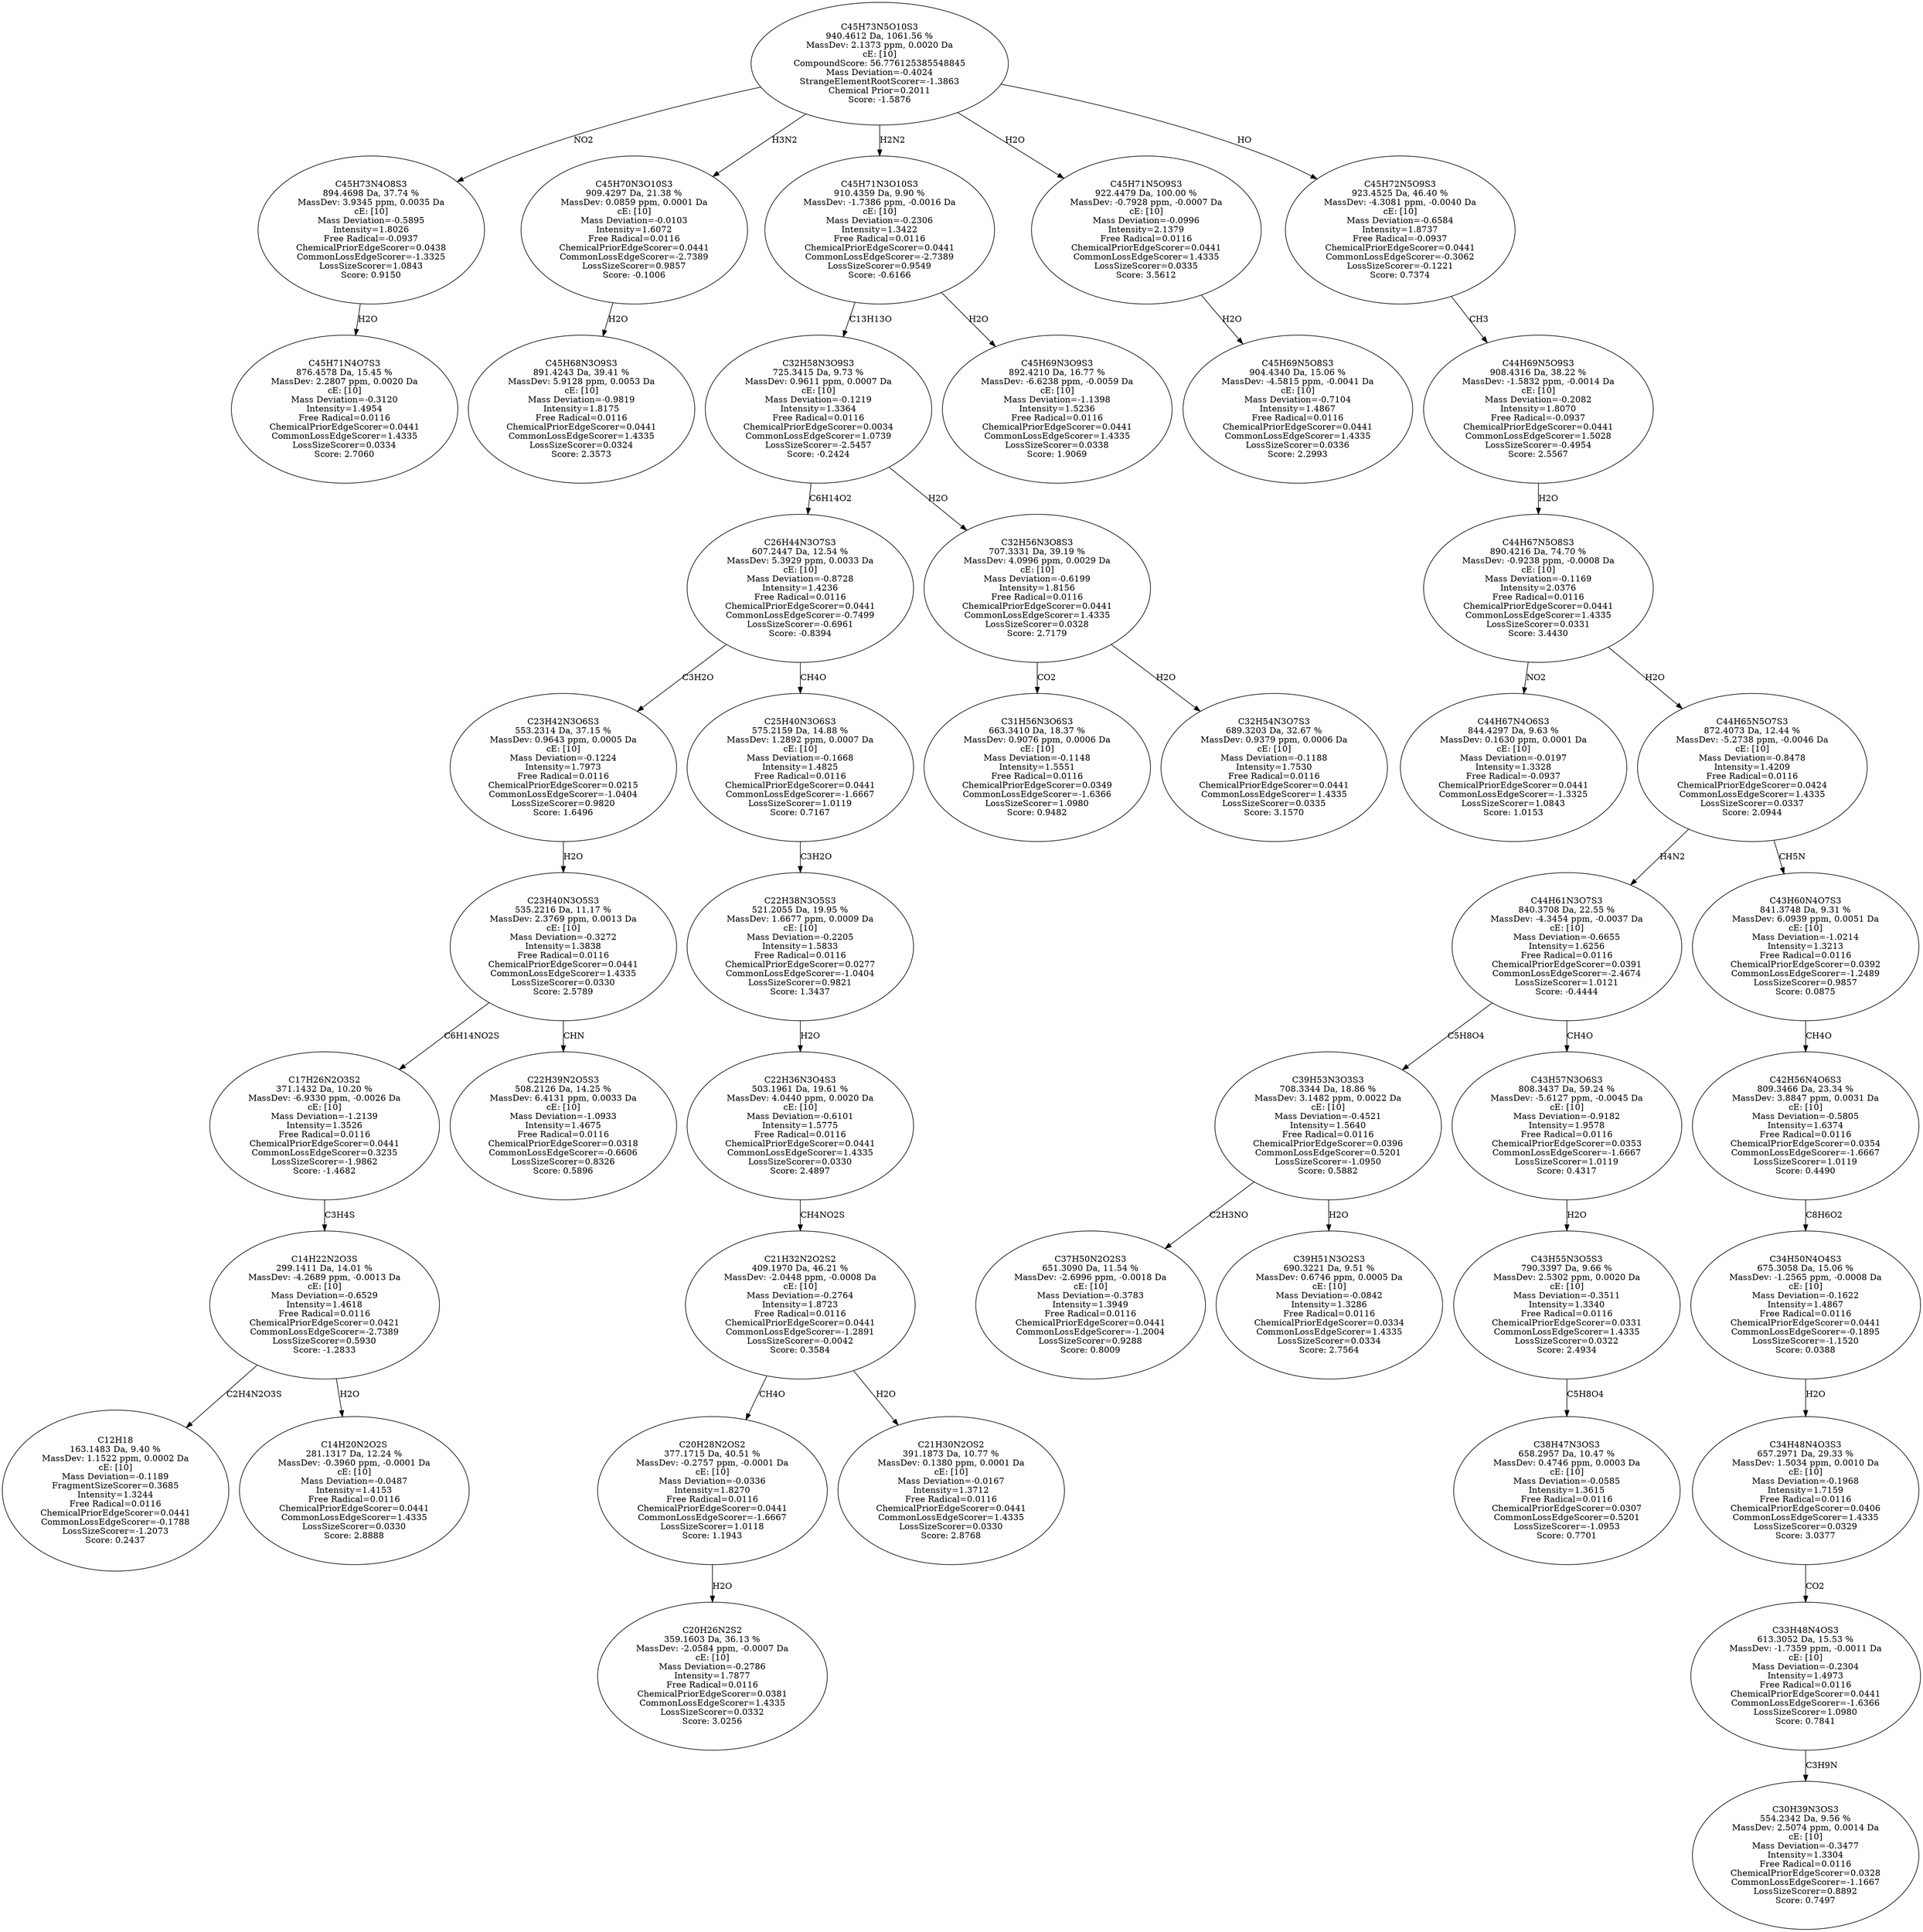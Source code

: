 strict digraph {
v1 [label="C45H71N4O7S3\n876.4578 Da, 15.45 %\nMassDev: 2.2807 ppm, 0.0020 Da\ncE: [10]\nMass Deviation=-0.3120\nIntensity=1.4954\nFree Radical=0.0116\nChemicalPriorEdgeScorer=0.0441\nCommonLossEdgeScorer=1.4335\nLossSizeScorer=0.0334\nScore: 2.7060"];
v2 [label="C45H73N4O8S3\n894.4698 Da, 37.74 %\nMassDev: 3.9345 ppm, 0.0035 Da\ncE: [10]\nMass Deviation=-0.5895\nIntensity=1.8026\nFree Radical=-0.0937\nChemicalPriorEdgeScorer=0.0438\nCommonLossEdgeScorer=-1.3325\nLossSizeScorer=1.0843\nScore: 0.9150"];
v3 [label="C45H68N3O9S3\n891.4243 Da, 39.41 %\nMassDev: 5.9128 ppm, 0.0053 Da\ncE: [10]\nMass Deviation=-0.9819\nIntensity=1.8175\nFree Radical=0.0116\nChemicalPriorEdgeScorer=0.0441\nCommonLossEdgeScorer=1.4335\nLossSizeScorer=0.0324\nScore: 2.3573"];
v4 [label="C45H70N3O10S3\n909.4297 Da, 21.38 %\nMassDev: 0.0859 ppm, 0.0001 Da\ncE: [10]\nMass Deviation=-0.0103\nIntensity=1.6072\nFree Radical=0.0116\nChemicalPriorEdgeScorer=0.0441\nCommonLossEdgeScorer=-2.7389\nLossSizeScorer=0.9857\nScore: -0.1006"];
v5 [label="C12H18\n163.1483 Da, 9.40 %\nMassDev: 1.1522 ppm, 0.0002 Da\ncE: [10]\nMass Deviation=-0.1189\nFragmentSizeScorer=0.3685\nIntensity=1.3244\nFree Radical=0.0116\nChemicalPriorEdgeScorer=0.0441\nCommonLossEdgeScorer=-0.1788\nLossSizeScorer=-1.2073\nScore: 0.2437"];
v6 [label="C14H20N2O2S\n281.1317 Da, 12.24 %\nMassDev: -0.3960 ppm, -0.0001 Da\ncE: [10]\nMass Deviation=-0.0487\nIntensity=1.4153\nFree Radical=0.0116\nChemicalPriorEdgeScorer=0.0441\nCommonLossEdgeScorer=1.4335\nLossSizeScorer=0.0330\nScore: 2.8888"];
v7 [label="C14H22N2O3S\n299.1411 Da, 14.01 %\nMassDev: -4.2689 ppm, -0.0013 Da\ncE: [10]\nMass Deviation=-0.6529\nIntensity=1.4618\nFree Radical=0.0116\nChemicalPriorEdgeScorer=0.0421\nCommonLossEdgeScorer=-2.7389\nLossSizeScorer=0.5930\nScore: -1.2833"];
v8 [label="C17H26N2O3S2\n371.1432 Da, 10.20 %\nMassDev: -6.9330 ppm, -0.0026 Da\ncE: [10]\nMass Deviation=-1.2139\nIntensity=1.3526\nFree Radical=0.0116\nChemicalPriorEdgeScorer=0.0441\nCommonLossEdgeScorer=0.3235\nLossSizeScorer=-1.9862\nScore: -1.4682"];
v9 [label="C22H39N2O5S3\n508.2126 Da, 14.25 %\nMassDev: 6.4131 ppm, 0.0033 Da\ncE: [10]\nMass Deviation=-1.0933\nIntensity=1.4675\nFree Radical=0.0116\nChemicalPriorEdgeScorer=0.0318\nCommonLossEdgeScorer=-0.6606\nLossSizeScorer=0.8326\nScore: 0.5896"];
v10 [label="C23H40N3O5S3\n535.2216 Da, 11.17 %\nMassDev: 2.3769 ppm, 0.0013 Da\ncE: [10]\nMass Deviation=-0.3272\nIntensity=1.3838\nFree Radical=0.0116\nChemicalPriorEdgeScorer=0.0441\nCommonLossEdgeScorer=1.4335\nLossSizeScorer=0.0330\nScore: 2.5789"];
v11 [label="C23H42N3O6S3\n553.2314 Da, 37.15 %\nMassDev: 0.9643 ppm, 0.0005 Da\ncE: [10]\nMass Deviation=-0.1224\nIntensity=1.7973\nFree Radical=0.0116\nChemicalPriorEdgeScorer=0.0215\nCommonLossEdgeScorer=-1.0404\nLossSizeScorer=0.9820\nScore: 1.6496"];
v12 [label="C20H26N2S2\n359.1603 Da, 36.13 %\nMassDev: -2.0584 ppm, -0.0007 Da\ncE: [10]\nMass Deviation=-0.2786\nIntensity=1.7877\nFree Radical=0.0116\nChemicalPriorEdgeScorer=0.0381\nCommonLossEdgeScorer=1.4335\nLossSizeScorer=0.0332\nScore: 3.0256"];
v13 [label="C20H28N2OS2\n377.1715 Da, 40.51 %\nMassDev: -0.2757 ppm, -0.0001 Da\ncE: [10]\nMass Deviation=-0.0336\nIntensity=1.8270\nFree Radical=0.0116\nChemicalPriorEdgeScorer=0.0441\nCommonLossEdgeScorer=-1.6667\nLossSizeScorer=1.0118\nScore: 1.1943"];
v14 [label="C21H30N2OS2\n391.1873 Da, 10.77 %\nMassDev: 0.1380 ppm, 0.0001 Da\ncE: [10]\nMass Deviation=-0.0167\nIntensity=1.3712\nFree Radical=0.0116\nChemicalPriorEdgeScorer=0.0441\nCommonLossEdgeScorer=1.4335\nLossSizeScorer=0.0330\nScore: 2.8768"];
v15 [label="C21H32N2O2S2\n409.1970 Da, 46.21 %\nMassDev: -2.0448 ppm, -0.0008 Da\ncE: [10]\nMass Deviation=-0.2764\nIntensity=1.8723\nFree Radical=0.0116\nChemicalPriorEdgeScorer=0.0441\nCommonLossEdgeScorer=-1.2891\nLossSizeScorer=-0.0042\nScore: 0.3584"];
v16 [label="C22H36N3O4S3\n503.1961 Da, 19.61 %\nMassDev: 4.0440 ppm, 0.0020 Da\ncE: [10]\nMass Deviation=-0.6101\nIntensity=1.5775\nFree Radical=0.0116\nChemicalPriorEdgeScorer=0.0441\nCommonLossEdgeScorer=1.4335\nLossSizeScorer=0.0330\nScore: 2.4897"];
v17 [label="C22H38N3O5S3\n521.2055 Da, 19.95 %\nMassDev: 1.6677 ppm, 0.0009 Da\ncE: [10]\nMass Deviation=-0.2205\nIntensity=1.5833\nFree Radical=0.0116\nChemicalPriorEdgeScorer=0.0277\nCommonLossEdgeScorer=-1.0404\nLossSizeScorer=0.9821\nScore: 1.3437"];
v18 [label="C25H40N3O6S3\n575.2159 Da, 14.88 %\nMassDev: 1.2892 ppm, 0.0007 Da\ncE: [10]\nMass Deviation=-0.1668\nIntensity=1.4825\nFree Radical=0.0116\nChemicalPriorEdgeScorer=0.0441\nCommonLossEdgeScorer=-1.6667\nLossSizeScorer=1.0119\nScore: 0.7167"];
v19 [label="C26H44N3O7S3\n607.2447 Da, 12.54 %\nMassDev: 5.3929 ppm, 0.0033 Da\ncE: [10]\nMass Deviation=-0.8728\nIntensity=1.4236\nFree Radical=0.0116\nChemicalPriorEdgeScorer=0.0441\nCommonLossEdgeScorer=-0.7499\nLossSizeScorer=-0.6961\nScore: -0.8394"];
v20 [label="C31H56N3O6S3\n663.3410 Da, 18.37 %\nMassDev: 0.9076 ppm, 0.0006 Da\ncE: [10]\nMass Deviation=-0.1148\nIntensity=1.5551\nFree Radical=0.0116\nChemicalPriorEdgeScorer=0.0349\nCommonLossEdgeScorer=-1.6366\nLossSizeScorer=1.0980\nScore: 0.9482"];
v21 [label="C32H54N3O7S3\n689.3203 Da, 32.67 %\nMassDev: 0.9379 ppm, 0.0006 Da\ncE: [10]\nMass Deviation=-0.1188\nIntensity=1.7530\nFree Radical=0.0116\nChemicalPriorEdgeScorer=0.0441\nCommonLossEdgeScorer=1.4335\nLossSizeScorer=0.0335\nScore: 3.1570"];
v22 [label="C32H56N3O8S3\n707.3331 Da, 39.19 %\nMassDev: 4.0996 ppm, 0.0029 Da\ncE: [10]\nMass Deviation=-0.6199\nIntensity=1.8156\nFree Radical=0.0116\nChemicalPriorEdgeScorer=0.0441\nCommonLossEdgeScorer=1.4335\nLossSizeScorer=0.0328\nScore: 2.7179"];
v23 [label="C32H58N3O9S3\n725.3415 Da, 9.73 %\nMassDev: 0.9611 ppm, 0.0007 Da\ncE: [10]\nMass Deviation=-0.1219\nIntensity=1.3364\nFree Radical=0.0116\nChemicalPriorEdgeScorer=0.0034\nCommonLossEdgeScorer=1.0739\nLossSizeScorer=-2.5457\nScore: -0.2424"];
v24 [label="C45H69N3O9S3\n892.4210 Da, 16.77 %\nMassDev: -6.6238 ppm, -0.0059 Da\ncE: [10]\nMass Deviation=-1.1398\nIntensity=1.5236\nFree Radical=0.0116\nChemicalPriorEdgeScorer=0.0441\nCommonLossEdgeScorer=1.4335\nLossSizeScorer=0.0338\nScore: 1.9069"];
v25 [label="C45H71N3O10S3\n910.4359 Da, 9.90 %\nMassDev: -1.7386 ppm, -0.0016 Da\ncE: [10]\nMass Deviation=-0.2306\nIntensity=1.3422\nFree Radical=0.0116\nChemicalPriorEdgeScorer=0.0441\nCommonLossEdgeScorer=-2.7389\nLossSizeScorer=0.9549\nScore: -0.6166"];
v26 [label="C45H69N5O8S3\n904.4340 Da, 15.06 %\nMassDev: -4.5815 ppm, -0.0041 Da\ncE: [10]\nMass Deviation=-0.7104\nIntensity=1.4867\nFree Radical=0.0116\nChemicalPriorEdgeScorer=0.0441\nCommonLossEdgeScorer=1.4335\nLossSizeScorer=0.0336\nScore: 2.2993"];
v27 [label="C45H71N5O9S3\n922.4479 Da, 100.00 %\nMassDev: -0.7928 ppm, -0.0007 Da\ncE: [10]\nMass Deviation=-0.0996\nIntensity=2.1379\nFree Radical=0.0116\nChemicalPriorEdgeScorer=0.0441\nCommonLossEdgeScorer=1.4335\nLossSizeScorer=0.0335\nScore: 3.5612"];
v28 [label="C44H67N4O6S3\n844.4297 Da, 9.63 %\nMassDev: 0.1630 ppm, 0.0001 Da\ncE: [10]\nMass Deviation=-0.0197\nIntensity=1.3328\nFree Radical=-0.0937\nChemicalPriorEdgeScorer=0.0441\nCommonLossEdgeScorer=-1.3325\nLossSizeScorer=1.0843\nScore: 1.0153"];
v29 [label="C37H50N2O2S3\n651.3090 Da, 11.54 %\nMassDev: -2.6996 ppm, -0.0018 Da\ncE: [10]\nMass Deviation=-0.3783\nIntensity=1.3949\nFree Radical=0.0116\nChemicalPriorEdgeScorer=0.0441\nCommonLossEdgeScorer=-1.2004\nLossSizeScorer=0.9288\nScore: 0.8009"];
v30 [label="C39H51N3O2S3\n690.3221 Da, 9.51 %\nMassDev: 0.6746 ppm, 0.0005 Da\ncE: [10]\nMass Deviation=-0.0842\nIntensity=1.3286\nFree Radical=0.0116\nChemicalPriorEdgeScorer=0.0334\nCommonLossEdgeScorer=1.4335\nLossSizeScorer=0.0334\nScore: 2.7564"];
v31 [label="C39H53N3O3S3\n708.3344 Da, 18.86 %\nMassDev: 3.1482 ppm, 0.0022 Da\ncE: [10]\nMass Deviation=-0.4521\nIntensity=1.5640\nFree Radical=0.0116\nChemicalPriorEdgeScorer=0.0396\nCommonLossEdgeScorer=0.5201\nLossSizeScorer=-1.0950\nScore: 0.5882"];
v32 [label="C38H47N3OS3\n658.2957 Da, 10.47 %\nMassDev: 0.4746 ppm, 0.0003 Da\ncE: [10]\nMass Deviation=-0.0585\nIntensity=1.3615\nFree Radical=0.0116\nChemicalPriorEdgeScorer=0.0307\nCommonLossEdgeScorer=0.5201\nLossSizeScorer=-1.0953\nScore: 0.7701"];
v33 [label="C43H55N3O5S3\n790.3397 Da, 9.66 %\nMassDev: 2.5302 ppm, 0.0020 Da\ncE: [10]\nMass Deviation=-0.3511\nIntensity=1.3340\nFree Radical=0.0116\nChemicalPriorEdgeScorer=0.0331\nCommonLossEdgeScorer=1.4335\nLossSizeScorer=0.0322\nScore: 2.4934"];
v34 [label="C43H57N3O6S3\n808.3437 Da, 59.24 %\nMassDev: -5.6127 ppm, -0.0045 Da\ncE: [10]\nMass Deviation=-0.9182\nIntensity=1.9578\nFree Radical=0.0116\nChemicalPriorEdgeScorer=0.0353\nCommonLossEdgeScorer=-1.6667\nLossSizeScorer=1.0119\nScore: 0.4317"];
v35 [label="C44H61N3O7S3\n840.3708 Da, 22.55 %\nMassDev: -4.3454 ppm, -0.0037 Da\ncE: [10]\nMass Deviation=-0.6655\nIntensity=1.6256\nFree Radical=0.0116\nChemicalPriorEdgeScorer=0.0391\nCommonLossEdgeScorer=-2.4674\nLossSizeScorer=1.0121\nScore: -0.4444"];
v36 [label="C30H39N3OS3\n554.2342 Da, 9.56 %\nMassDev: 2.5074 ppm, 0.0014 Da\ncE: [10]\nMass Deviation=-0.3477\nIntensity=1.3304\nFree Radical=0.0116\nChemicalPriorEdgeScorer=0.0328\nCommonLossEdgeScorer=-1.1667\nLossSizeScorer=0.8892\nScore: 0.7497"];
v37 [label="C33H48N4OS3\n613.3052 Da, 15.53 %\nMassDev: -1.7359 ppm, -0.0011 Da\ncE: [10]\nMass Deviation=-0.2304\nIntensity=1.4973\nFree Radical=0.0116\nChemicalPriorEdgeScorer=0.0441\nCommonLossEdgeScorer=-1.6366\nLossSizeScorer=1.0980\nScore: 0.7841"];
v38 [label="C34H48N4O3S3\n657.2971 Da, 29.33 %\nMassDev: 1.5034 ppm, 0.0010 Da\ncE: [10]\nMass Deviation=-0.1968\nIntensity=1.7159\nFree Radical=0.0116\nChemicalPriorEdgeScorer=0.0406\nCommonLossEdgeScorer=1.4335\nLossSizeScorer=0.0329\nScore: 3.0377"];
v39 [label="C34H50N4O4S3\n675.3058 Da, 15.06 %\nMassDev: -1.2565 ppm, -0.0008 Da\ncE: [10]\nMass Deviation=-0.1622\nIntensity=1.4867\nFree Radical=0.0116\nChemicalPriorEdgeScorer=0.0441\nCommonLossEdgeScorer=-0.1895\nLossSizeScorer=-1.1520\nScore: 0.0388"];
v40 [label="C42H56N4O6S3\n809.3466 Da, 23.34 %\nMassDev: 3.8847 ppm, 0.0031 Da\ncE: [10]\nMass Deviation=-0.5805\nIntensity=1.6374\nFree Radical=0.0116\nChemicalPriorEdgeScorer=0.0354\nCommonLossEdgeScorer=-1.6667\nLossSizeScorer=1.0119\nScore: 0.4490"];
v41 [label="C43H60N4O7S3\n841.3748 Da, 9.31 %\nMassDev: 6.0939 ppm, 0.0051 Da\ncE: [10]\nMass Deviation=-1.0214\nIntensity=1.3213\nFree Radical=0.0116\nChemicalPriorEdgeScorer=0.0392\nCommonLossEdgeScorer=-1.2489\nLossSizeScorer=0.9857\nScore: 0.0875"];
v42 [label="C44H65N5O7S3\n872.4073 Da, 12.44 %\nMassDev: -5.2738 ppm, -0.0046 Da\ncE: [10]\nMass Deviation=-0.8478\nIntensity=1.4209\nFree Radical=0.0116\nChemicalPriorEdgeScorer=0.0424\nCommonLossEdgeScorer=1.4335\nLossSizeScorer=0.0337\nScore: 2.0944"];
v43 [label="C44H67N5O8S3\n890.4216 Da, 74.70 %\nMassDev: -0.9238 ppm, -0.0008 Da\ncE: [10]\nMass Deviation=-0.1169\nIntensity=2.0376\nFree Radical=0.0116\nChemicalPriorEdgeScorer=0.0441\nCommonLossEdgeScorer=1.4335\nLossSizeScorer=0.0331\nScore: 3.4430"];
v44 [label="C44H69N5O9S3\n908.4316 Da, 38.22 %\nMassDev: -1.5832 ppm, -0.0014 Da\ncE: [10]\nMass Deviation=-0.2082\nIntensity=1.8070\nFree Radical=-0.0937\nChemicalPriorEdgeScorer=0.0441\nCommonLossEdgeScorer=1.5028\nLossSizeScorer=-0.4954\nScore: 2.5567"];
v45 [label="C45H72N5O9S3\n923.4525 Da, 46.40 %\nMassDev: -4.3081 ppm, -0.0040 Da\ncE: [10]\nMass Deviation=-0.6584\nIntensity=1.8737\nFree Radical=-0.0937\nChemicalPriorEdgeScorer=0.0441\nCommonLossEdgeScorer=-0.3062\nLossSizeScorer=-0.1221\nScore: 0.7374"];
v46 [label="C45H73N5O10S3\n940.4612 Da, 1061.56 %\nMassDev: 2.1373 ppm, 0.0020 Da\ncE: [10]\nCompoundScore: 56.776125385548845\nMass Deviation=-0.4024\nStrangeElementRootScorer=-1.3863\nChemical Prior=0.2011\nScore: -1.5876"];
v2 -> v1 [label="H2O"];
v46 -> v2 [label="NO2"];
v4 -> v3 [label="H2O"];
v46 -> v4 [label="H3N2"];
v7 -> v5 [label="C2H4N2O3S"];
v7 -> v6 [label="H2O"];
v8 -> v7 [label="C3H4S"];
v10 -> v8 [label="C6H14NO2S"];
v10 -> v9 [label="CHN"];
v11 -> v10 [label="H2O"];
v19 -> v11 [label="C3H2O"];
v13 -> v12 [label="H2O"];
v15 -> v13 [label="CH4O"];
v15 -> v14 [label="H2O"];
v16 -> v15 [label="CH4NO2S"];
v17 -> v16 [label="H2O"];
v18 -> v17 [label="C3H2O"];
v19 -> v18 [label="CH4O"];
v23 -> v19 [label="C6H14O2"];
v22 -> v20 [label="CO2"];
v22 -> v21 [label="H2O"];
v23 -> v22 [label="H2O"];
v25 -> v23 [label="C13H13O"];
v25 -> v24 [label="H2O"];
v46 -> v25 [label="H2N2"];
v27 -> v26 [label="H2O"];
v46 -> v27 [label="H2O"];
v43 -> v28 [label="NO2"];
v31 -> v29 [label="C2H3NO"];
v31 -> v30 [label="H2O"];
v35 -> v31 [label="C5H8O4"];
v33 -> v32 [label="C5H8O4"];
v34 -> v33 [label="H2O"];
v35 -> v34 [label="CH4O"];
v42 -> v35 [label="H4N2"];
v37 -> v36 [label="C3H9N"];
v38 -> v37 [label="CO2"];
v39 -> v38 [label="H2O"];
v40 -> v39 [label="C8H6O2"];
v41 -> v40 [label="CH4O"];
v42 -> v41 [label="CH5N"];
v43 -> v42 [label="H2O"];
v44 -> v43 [label="H2O"];
v45 -> v44 [label="CH3"];
v46 -> v45 [label="HO"];
}